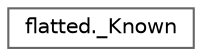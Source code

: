 digraph "Graphical Class Hierarchy"
{
 // LATEX_PDF_SIZE
  bgcolor="transparent";
  edge [fontname=Helvetica,fontsize=10,labelfontname=Helvetica,labelfontsize=10];
  node [fontname=Helvetica,fontsize=10,shape=box,height=0.2,width=0.4];
  rankdir="LR";
  Node0 [id="Node000000",label="flatted._Known",height=0.2,width=0.4,color="grey40", fillcolor="white", style="filled",URL="$classflatted_1_1___known.html",tooltip=" "];
}
